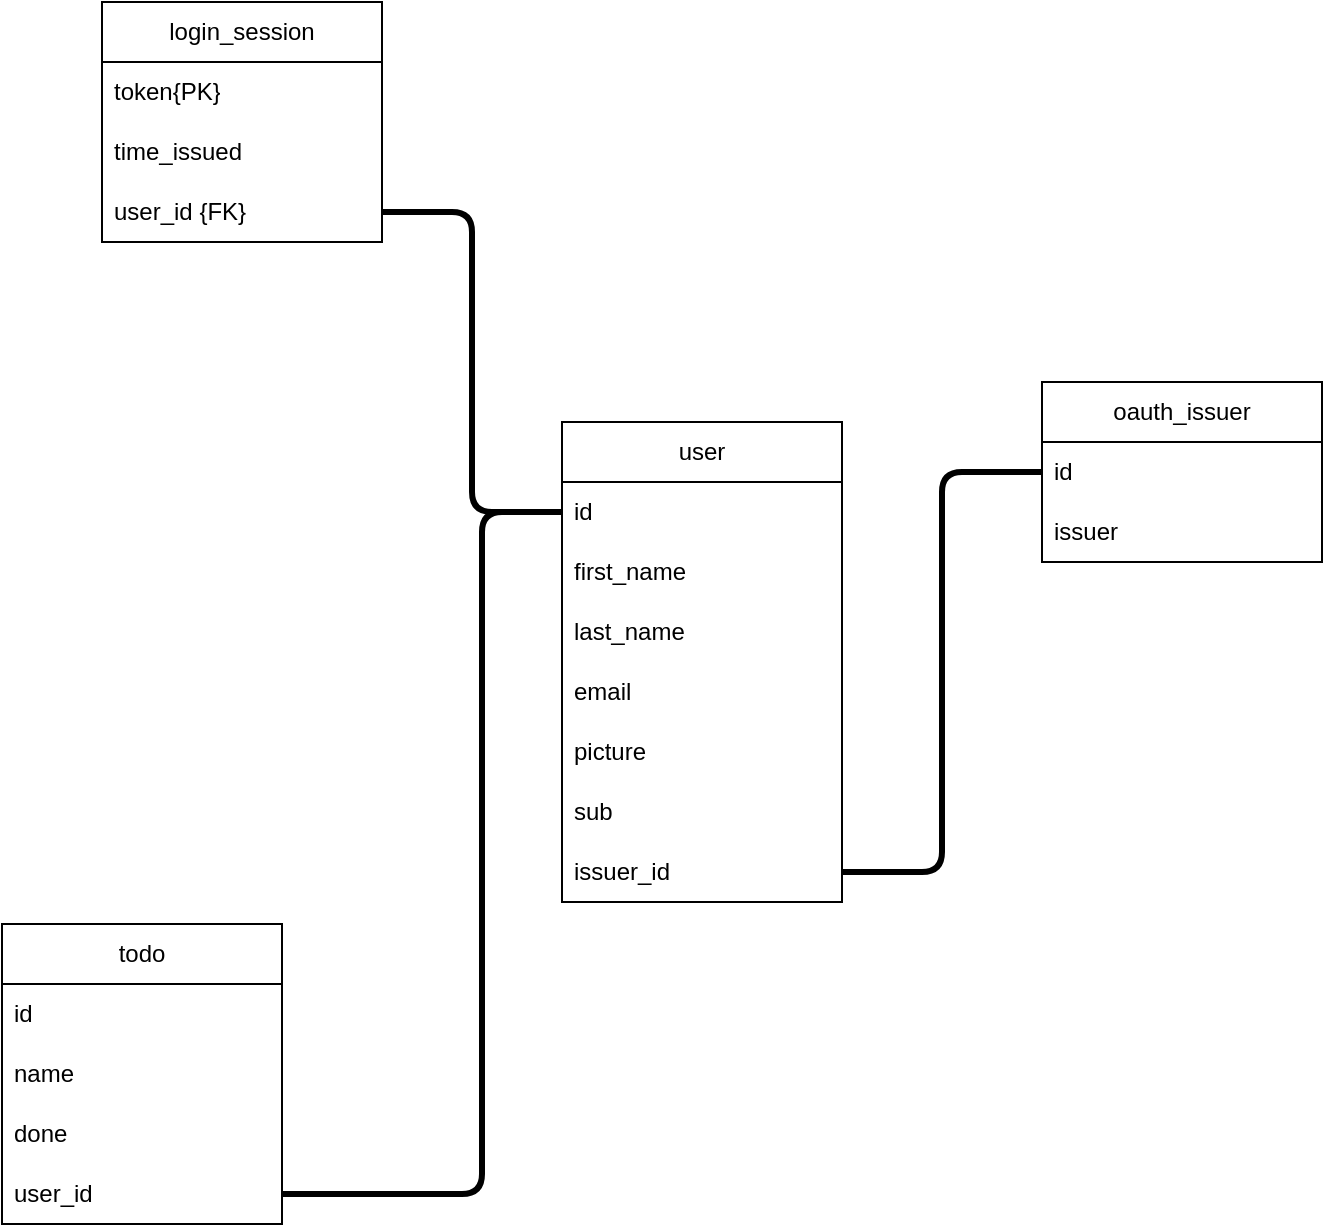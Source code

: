 <mxfile version="28.1.0">
  <diagram name="Page-1" id="XHymnuY88icq-uMge94P">
    <mxGraphModel dx="678" dy="865" grid="1" gridSize="10" guides="1" tooltips="1" connect="1" arrows="1" fold="1" page="1" pageScale="1" pageWidth="827" pageHeight="1169" math="0" shadow="0">
      <root>
        <mxCell id="0" />
        <mxCell id="1" parent="0" />
        <mxCell id="sqGnbTBT7dD_9PJaiDBj-1" value="user" style="swimlane;fontStyle=0;childLayout=stackLayout;horizontal=1;startSize=30;horizontalStack=0;resizeParent=1;resizeParentMax=0;resizeLast=0;collapsible=1;marginBottom=0;whiteSpace=wrap;html=1;" parent="1" vertex="1">
          <mxGeometry x="320" y="310" width="140" height="240" as="geometry" />
        </mxCell>
        <mxCell id="sqGnbTBT7dD_9PJaiDBj-2" value="id" style="text;strokeColor=none;fillColor=none;align=left;verticalAlign=middle;spacingLeft=4;spacingRight=4;overflow=hidden;points=[[0,0.5],[1,0.5]];portConstraint=eastwest;rotatable=0;whiteSpace=wrap;html=1;" parent="sqGnbTBT7dD_9PJaiDBj-1" vertex="1">
          <mxGeometry y="30" width="140" height="30" as="geometry" />
        </mxCell>
        <mxCell id="sqGnbTBT7dD_9PJaiDBj-3" value="first_name" style="text;strokeColor=none;fillColor=none;align=left;verticalAlign=middle;spacingLeft=4;spacingRight=4;overflow=hidden;points=[[0,0.5],[1,0.5]];portConstraint=eastwest;rotatable=0;whiteSpace=wrap;html=1;" parent="sqGnbTBT7dD_9PJaiDBj-1" vertex="1">
          <mxGeometry y="60" width="140" height="30" as="geometry" />
        </mxCell>
        <mxCell id="sqGnbTBT7dD_9PJaiDBj-4" value="last_name" style="text;strokeColor=none;fillColor=none;align=left;verticalAlign=middle;spacingLeft=4;spacingRight=4;overflow=hidden;points=[[0,0.5],[1,0.5]];portConstraint=eastwest;rotatable=0;whiteSpace=wrap;html=1;" parent="sqGnbTBT7dD_9PJaiDBj-1" vertex="1">
          <mxGeometry y="90" width="140" height="30" as="geometry" />
        </mxCell>
        <mxCell id="sqGnbTBT7dD_9PJaiDBj-8" value="email" style="text;strokeColor=none;fillColor=none;align=left;verticalAlign=middle;spacingLeft=4;spacingRight=4;overflow=hidden;points=[[0,0.5],[1,0.5]];portConstraint=eastwest;rotatable=0;whiteSpace=wrap;html=1;" parent="sqGnbTBT7dD_9PJaiDBj-1" vertex="1">
          <mxGeometry y="120" width="140" height="30" as="geometry" />
        </mxCell>
        <mxCell id="sqGnbTBT7dD_9PJaiDBj-7" value="picture" style="text;strokeColor=none;fillColor=none;align=left;verticalAlign=middle;spacingLeft=4;spacingRight=4;overflow=hidden;points=[[0,0.5],[1,0.5]];portConstraint=eastwest;rotatable=0;whiteSpace=wrap;html=1;" parent="sqGnbTBT7dD_9PJaiDBj-1" vertex="1">
          <mxGeometry y="150" width="140" height="30" as="geometry" />
        </mxCell>
        <mxCell id="sqGnbTBT7dD_9PJaiDBj-6" value="sub" style="text;strokeColor=none;fillColor=none;align=left;verticalAlign=middle;spacingLeft=4;spacingRight=4;overflow=hidden;points=[[0,0.5],[1,0.5]];portConstraint=eastwest;rotatable=0;whiteSpace=wrap;html=1;" parent="sqGnbTBT7dD_9PJaiDBj-1" vertex="1">
          <mxGeometry y="180" width="140" height="30" as="geometry" />
        </mxCell>
        <mxCell id="sqGnbTBT7dD_9PJaiDBj-5" value="issuer_id" style="text;strokeColor=none;fillColor=none;align=left;verticalAlign=middle;spacingLeft=4;spacingRight=4;overflow=hidden;points=[[0,0.5],[1,0.5]];portConstraint=eastwest;rotatable=0;whiteSpace=wrap;html=1;" parent="sqGnbTBT7dD_9PJaiDBj-1" vertex="1">
          <mxGeometry y="210" width="140" height="30" as="geometry" />
        </mxCell>
        <mxCell id="sqGnbTBT7dD_9PJaiDBj-9" value="oauth_issuer" style="swimlane;fontStyle=0;childLayout=stackLayout;horizontal=1;startSize=30;horizontalStack=0;resizeParent=1;resizeParentMax=0;resizeLast=0;collapsible=1;marginBottom=0;whiteSpace=wrap;html=1;" parent="1" vertex="1">
          <mxGeometry x="560" y="290" width="140" height="90" as="geometry" />
        </mxCell>
        <mxCell id="sqGnbTBT7dD_9PJaiDBj-10" value="id" style="text;strokeColor=none;fillColor=none;align=left;verticalAlign=middle;spacingLeft=4;spacingRight=4;overflow=hidden;points=[[0,0.5],[1,0.5]];portConstraint=eastwest;rotatable=0;whiteSpace=wrap;html=1;" parent="sqGnbTBT7dD_9PJaiDBj-9" vertex="1">
          <mxGeometry y="30" width="140" height="30" as="geometry" />
        </mxCell>
        <mxCell id="sqGnbTBT7dD_9PJaiDBj-11" value="issuer" style="text;strokeColor=none;fillColor=none;align=left;verticalAlign=middle;spacingLeft=4;spacingRight=4;overflow=hidden;points=[[0,0.5],[1,0.5]];portConstraint=eastwest;rotatable=0;whiteSpace=wrap;html=1;" parent="sqGnbTBT7dD_9PJaiDBj-9" vertex="1">
          <mxGeometry y="60" width="140" height="30" as="geometry" />
        </mxCell>
        <mxCell id="sqGnbTBT7dD_9PJaiDBj-13" value="login_session" style="swimlane;fontStyle=0;childLayout=stackLayout;horizontal=1;startSize=30;horizontalStack=0;resizeParent=1;resizeParentMax=0;resizeLast=0;collapsible=1;marginBottom=0;whiteSpace=wrap;html=1;" parent="1" vertex="1">
          <mxGeometry x="90" y="100" width="140" height="120" as="geometry" />
        </mxCell>
        <mxCell id="sqGnbTBT7dD_9PJaiDBj-14" value="token{PK}" style="text;strokeColor=none;fillColor=none;align=left;verticalAlign=middle;spacingLeft=4;spacingRight=4;overflow=hidden;points=[[0,0.5],[1,0.5]];portConstraint=eastwest;rotatable=0;whiteSpace=wrap;html=1;" parent="sqGnbTBT7dD_9PJaiDBj-13" vertex="1">
          <mxGeometry y="30" width="140" height="30" as="geometry" />
        </mxCell>
        <UserObject label="time_issued" id="sqGnbTBT7dD_9PJaiDBj-17">
          <mxCell style="text;strokeColor=none;fillColor=none;align=left;verticalAlign=middle;spacingLeft=4;spacingRight=4;overflow=hidden;points=[[0,0.5],[1,0.5]];portConstraint=eastwest;rotatable=0;whiteSpace=wrap;html=1;" parent="sqGnbTBT7dD_9PJaiDBj-13" vertex="1">
            <mxGeometry y="60" width="140" height="30" as="geometry" />
          </mxCell>
        </UserObject>
        <UserObject label="user_id {FK}" id="sqGnbTBT7dD_9PJaiDBj-16">
          <mxCell style="text;strokeColor=none;fillColor=none;align=left;verticalAlign=middle;spacingLeft=4;spacingRight=4;overflow=hidden;points=[[0,0.5],[1,0.5]];portConstraint=eastwest;rotatable=0;whiteSpace=wrap;html=1;" parent="sqGnbTBT7dD_9PJaiDBj-13" vertex="1">
            <mxGeometry y="90" width="140" height="30" as="geometry" />
          </mxCell>
        </UserObject>
        <mxCell id="sqGnbTBT7dD_9PJaiDBj-18" style="edgeStyle=orthogonalEdgeStyle;rounded=1;orthogonalLoop=1;jettySize=auto;html=1;exitX=0;exitY=0.5;exitDx=0;exitDy=0;entryX=1;entryY=0.5;entryDx=0;entryDy=0;fontSize=12;startSize=8;endSize=8;endArrow=none;endFill=0;strokeWidth=3;" parent="1" source="sqGnbTBT7dD_9PJaiDBj-2" target="sqGnbTBT7dD_9PJaiDBj-16" edge="1">
          <mxGeometry relative="1" as="geometry" />
        </mxCell>
        <mxCell id="sqGnbTBT7dD_9PJaiDBj-19" style="edgeStyle=orthogonalEdgeStyle;rounded=1;orthogonalLoop=1;jettySize=auto;html=1;exitX=0;exitY=0.5;exitDx=0;exitDy=0;fontSize=12;startSize=8;endSize=8;endArrow=none;endFill=0;strokeWidth=3;curved=0;entryX=1;entryY=0.5;entryDx=0;entryDy=0;" parent="1" source="sqGnbTBT7dD_9PJaiDBj-10" target="sqGnbTBT7dD_9PJaiDBj-5" edge="1">
          <mxGeometry relative="1" as="geometry">
            <mxPoint x="550" y="600" as="targetPoint" />
          </mxGeometry>
        </mxCell>
        <mxCell id="sqGnbTBT7dD_9PJaiDBj-22" value="todo" style="swimlane;fontStyle=0;childLayout=stackLayout;horizontal=1;startSize=30;horizontalStack=0;resizeParent=1;resizeParentMax=0;resizeLast=0;collapsible=1;marginBottom=0;whiteSpace=wrap;html=1;" parent="1" vertex="1">
          <mxGeometry x="40" y="561" width="140" height="150" as="geometry" />
        </mxCell>
        <mxCell id="sqGnbTBT7dD_9PJaiDBj-23" value="id" style="text;strokeColor=none;fillColor=none;align=left;verticalAlign=middle;spacingLeft=4;spacingRight=4;overflow=hidden;points=[[0,0.5],[1,0.5]];portConstraint=eastwest;rotatable=0;whiteSpace=wrap;html=1;" parent="sqGnbTBT7dD_9PJaiDBj-22" vertex="1">
          <mxGeometry y="30" width="140" height="30" as="geometry" />
        </mxCell>
        <mxCell id="sqGnbTBT7dD_9PJaiDBj-24" value="name" style="text;strokeColor=none;fillColor=none;align=left;verticalAlign=middle;spacingLeft=4;spacingRight=4;overflow=hidden;points=[[0,0.5],[1,0.5]];portConstraint=eastwest;rotatable=0;whiteSpace=wrap;html=1;" parent="sqGnbTBT7dD_9PJaiDBj-22" vertex="1">
          <mxGeometry y="60" width="140" height="30" as="geometry" />
        </mxCell>
        <mxCell id="sqGnbTBT7dD_9PJaiDBj-25" value="done" style="text;strokeColor=none;fillColor=none;align=left;verticalAlign=middle;spacingLeft=4;spacingRight=4;overflow=hidden;points=[[0,0.5],[1,0.5]];portConstraint=eastwest;rotatable=0;whiteSpace=wrap;html=1;" parent="sqGnbTBT7dD_9PJaiDBj-22" vertex="1">
          <mxGeometry y="90" width="140" height="30" as="geometry" />
        </mxCell>
        <mxCell id="sqGnbTBT7dD_9PJaiDBj-26" value="user_id" style="text;strokeColor=none;fillColor=none;align=left;verticalAlign=middle;spacingLeft=4;spacingRight=4;overflow=hidden;points=[[0,0.5],[1,0.5]];portConstraint=eastwest;rotatable=0;whiteSpace=wrap;html=1;" parent="sqGnbTBT7dD_9PJaiDBj-22" vertex="1">
          <mxGeometry y="120" width="140" height="30" as="geometry" />
        </mxCell>
        <mxCell id="sqGnbTBT7dD_9PJaiDBj-27" style="edgeStyle=orthogonalEdgeStyle;rounded=1;orthogonalLoop=1;jettySize=auto;html=1;exitX=1;exitY=0.5;exitDx=0;exitDy=0;entryX=0;entryY=0.5;entryDx=0;entryDy=0;fontSize=12;startSize=8;endSize=8;strokeWidth=3;endArrow=none;endFill=0;curved=0;" parent="1" source="sqGnbTBT7dD_9PJaiDBj-26" target="sqGnbTBT7dD_9PJaiDBj-2" edge="1">
          <mxGeometry relative="1" as="geometry">
            <Array as="points">
              <mxPoint x="280" y="696" />
              <mxPoint x="280" y="355" />
            </Array>
          </mxGeometry>
        </mxCell>
      </root>
    </mxGraphModel>
  </diagram>
</mxfile>
